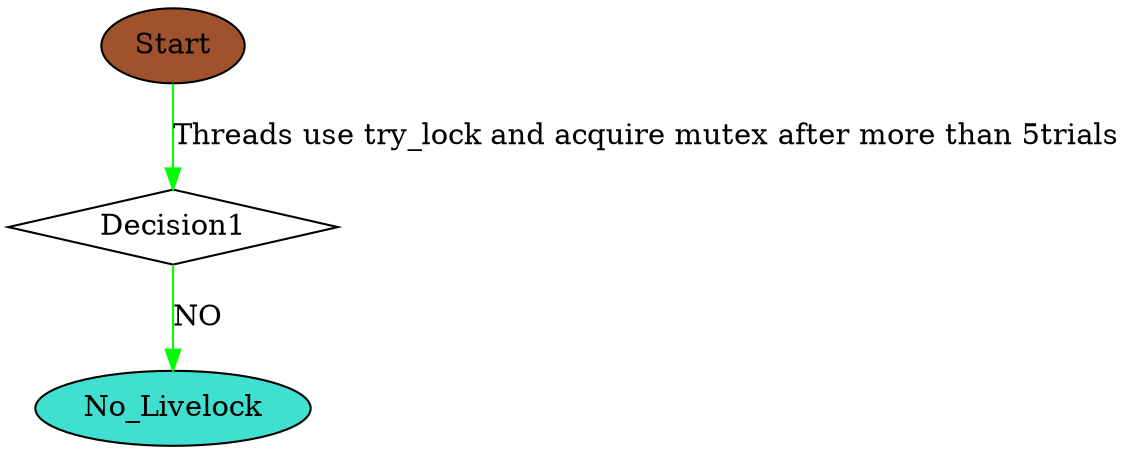 digraph test{
   Decision1[shape = diamond fillcolor = "white" style = filled];
   Start[fillcolor = "sienna" style = filled];
   Start-> Decision1[color = "green" label = "Threads use try_lock and acquire mutex after more than 5trials"];
   No_Livelock[fillcolor = "turquoise" style = filled];
   Decision1-> No_Livelock[color = "green" label = "NO"];
}
